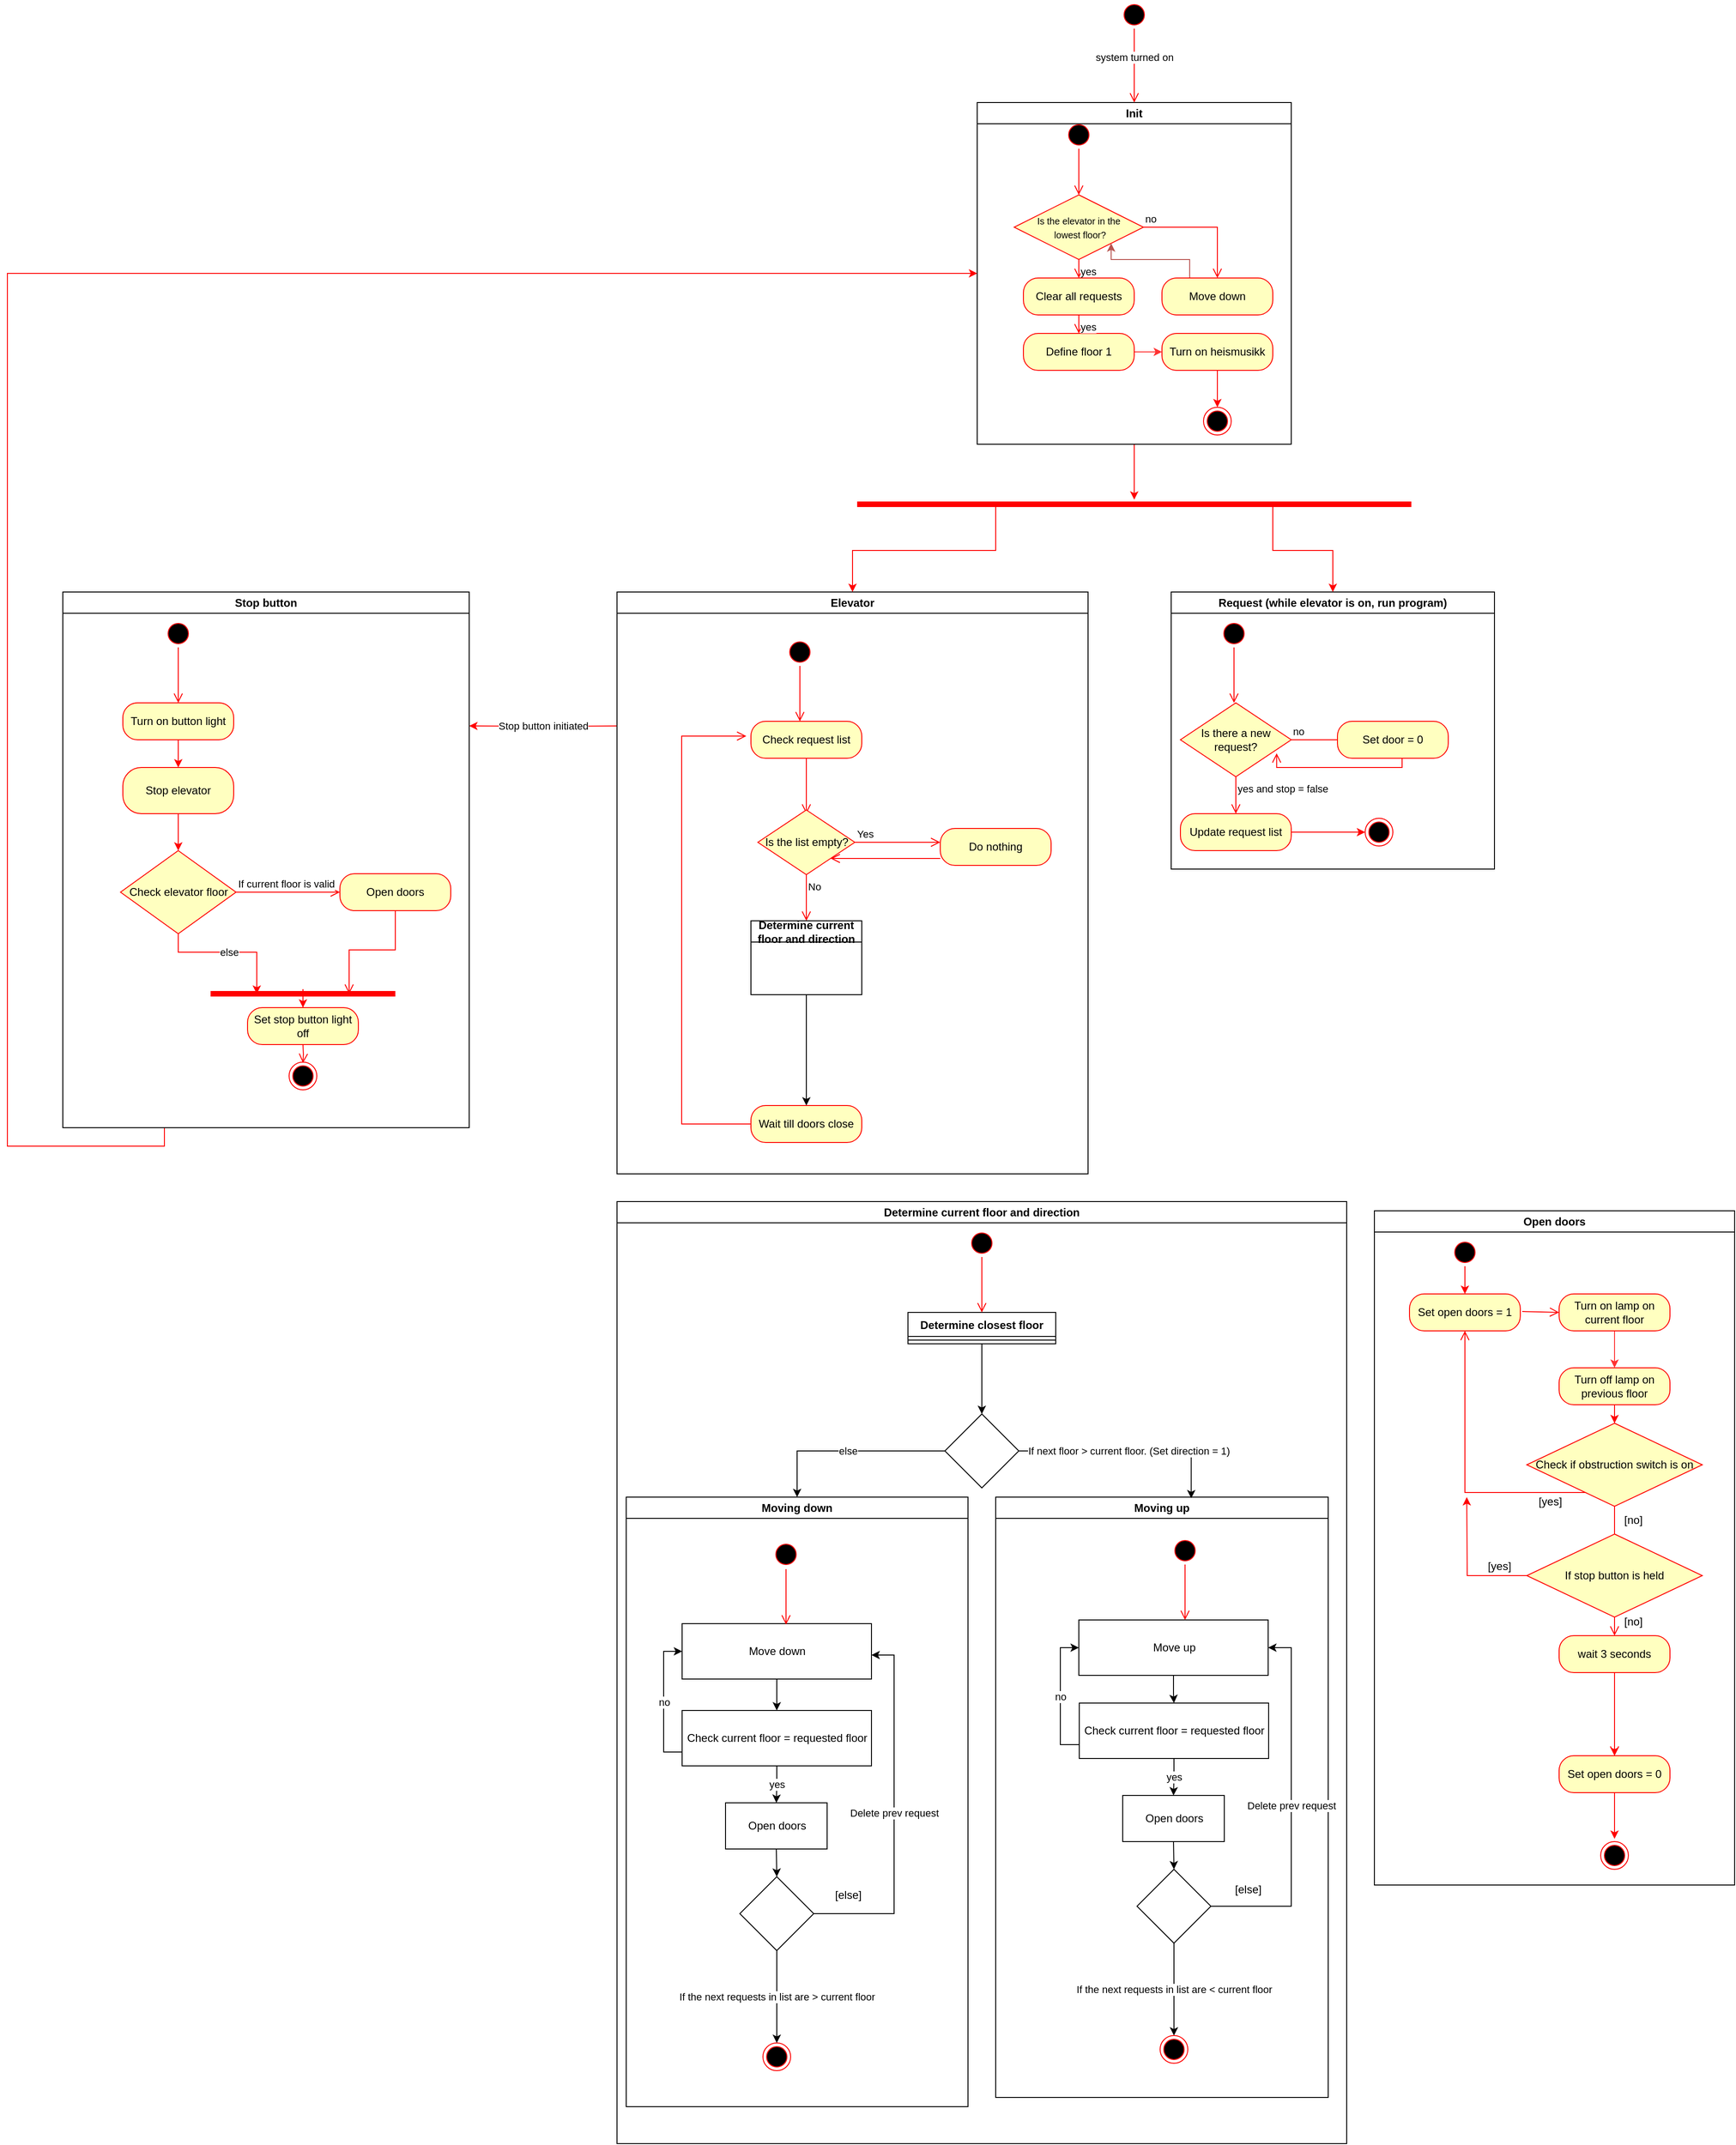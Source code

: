 <mxfile version="20.8.20" type="google"><diagram id="C5RBs43oDa-KdzZeNtuy" name="Page-1"><mxGraphModel dx="4797" dy="3034" grid="1" gridSize="10" guides="1" tooltips="1" connect="1" arrows="1" fold="1" page="1" pageScale="1" pageWidth="827" pageHeight="1169" math="0" shadow="0"><root><mxCell id="WIyWlLk6GJQsqaUBKTNV-0"/><mxCell id="WIyWlLk6GJQsqaUBKTNV-1" parent="WIyWlLk6GJQsqaUBKTNV-0"/><mxCell id="3mM8S4b9QSXmkQDgrfWs-1" value="Request (while elevator is on, run program)" style="swimlane;whiteSpace=wrap;html=1;" parent="WIyWlLk6GJQsqaUBKTNV-1" vertex="1"><mxGeometry x="810" y="420" width="350" height="300" as="geometry"/></mxCell><mxCell id="3mM8S4b9QSXmkQDgrfWs-22" value="Is there a new request?" style="rhombus;whiteSpace=wrap;html=1;fontColor=#000000;fillColor=#ffffc0;strokeColor=#ff0000;" parent="3mM8S4b9QSXmkQDgrfWs-1" vertex="1"><mxGeometry x="10" y="120" width="120" height="80" as="geometry"/></mxCell><mxCell id="3mM8S4b9QSXmkQDgrfWs-23" value="no" style="edgeStyle=orthogonalEdgeStyle;html=1;align=left;verticalAlign=bottom;endArrow=open;endSize=8;strokeColor=#ff0000;rounded=0;" parent="3mM8S4b9QSXmkQDgrfWs-1" source="3mM8S4b9QSXmkQDgrfWs-22" edge="1"><mxGeometry x="-1" relative="1" as="geometry"><mxPoint x="220" y="160" as="targetPoint"/><Array as="points"><mxPoint x="210" y="160"/></Array></mxGeometry></mxCell><mxCell id="3mM8S4b9QSXmkQDgrfWs-24" value="yes and stop = false " style="edgeStyle=orthogonalEdgeStyle;html=1;align=left;verticalAlign=top;endArrow=open;endSize=8;strokeColor=#ff0000;rounded=0;" parent="3mM8S4b9QSXmkQDgrfWs-1" source="3mM8S4b9QSXmkQDgrfWs-22" edge="1"><mxGeometry x="-1" relative="1" as="geometry"><mxPoint x="70" y="240" as="targetPoint"/></mxGeometry></mxCell><mxCell id="3mM8S4b9QSXmkQDgrfWs-25" value="Set door = 0" style="rounded=1;whiteSpace=wrap;html=1;arcSize=40;fontColor=#000000;fillColor=#ffffc0;strokeColor=#ff0000;" parent="3mM8S4b9QSXmkQDgrfWs-1" vertex="1"><mxGeometry x="180" y="140" width="120" height="40" as="geometry"/></mxCell><mxCell id="3mM8S4b9QSXmkQDgrfWs-26" value="" style="edgeStyle=orthogonalEdgeStyle;html=1;verticalAlign=bottom;endArrow=open;endSize=8;strokeColor=#ff0000;rounded=0;entryX=0.868;entryY=0.683;entryDx=0;entryDy=0;exitX=0.25;exitY=1;exitDx=0;exitDy=0;entryPerimeter=0;" parent="3mM8S4b9QSXmkQDgrfWs-1" source="3mM8S4b9QSXmkQDgrfWs-25" target="3mM8S4b9QSXmkQDgrfWs-22" edge="1"><mxGeometry relative="1" as="geometry"><mxPoint x="280" y="240" as="targetPoint"/><Array as="points"><mxPoint x="250" y="190"/><mxPoint x="114" y="190"/></Array></mxGeometry></mxCell><mxCell id="3EsvJMTXxIx71X9zFH-j-117" value="" style="edgeStyle=orthogonalEdgeStyle;rounded=0;orthogonalLoop=1;jettySize=auto;html=1;strokeColor=#FF0000;" parent="3mM8S4b9QSXmkQDgrfWs-1" source="3EsvJMTXxIx71X9zFH-j-25" edge="1"><mxGeometry relative="1" as="geometry"><mxPoint x="210.0" y="260" as="targetPoint"/></mxGeometry></mxCell><mxCell id="3EsvJMTXxIx71X9zFH-j-25" value="Update request list" style="rounded=1;whiteSpace=wrap;html=1;arcSize=40;fontColor=#000000;fillColor=#ffffc0;strokeColor=#ff0000;" parent="3mM8S4b9QSXmkQDgrfWs-1" vertex="1"><mxGeometry x="10" y="240" width="120" height="40" as="geometry"/></mxCell><mxCell id="3EsvJMTXxIx71X9zFH-j-27" value="" style="ellipse;html=1;shape=endState;fillColor=#000000;strokeColor=#ff0000;" parent="3mM8S4b9QSXmkQDgrfWs-1" vertex="1"><mxGeometry x="210" y="245" width="30" height="30" as="geometry"/></mxCell><mxCell id="3EsvJMTXxIx71X9zFH-j-72" value="" style="ellipse;html=1;shape=startState;fillColor=#000000;strokeColor=#ff0000;" parent="3mM8S4b9QSXmkQDgrfWs-1" vertex="1"><mxGeometry x="53" y="30" width="30" height="30" as="geometry"/></mxCell><mxCell id="3EsvJMTXxIx71X9zFH-j-73" value="" style="edgeStyle=orthogonalEdgeStyle;html=1;verticalAlign=bottom;endArrow=open;endSize=8;strokeColor=#ff0000;rounded=0;" parent="3mM8S4b9QSXmkQDgrfWs-1" source="3EsvJMTXxIx71X9zFH-j-72" edge="1"><mxGeometry relative="1" as="geometry"><mxPoint x="68" y="120" as="targetPoint"/></mxGeometry></mxCell><mxCell id="3EsvJMTXxIx71X9zFH-j-107" style="edgeStyle=orthogonalEdgeStyle;rounded=0;orthogonalLoop=1;jettySize=auto;html=1;exitX=0.5;exitY=1;exitDx=0;exitDy=0;strokeColor=#FF0000;" parent="WIyWlLk6GJQsqaUBKTNV-1" source="3mM8S4b9QSXmkQDgrfWs-3" target="3EsvJMTXxIx71X9zFH-j-105" edge="1"><mxGeometry relative="1" as="geometry"/></mxCell><mxCell id="3mM8S4b9QSXmkQDgrfWs-3" value="Init" style="swimlane;whiteSpace=wrap;html=1;" parent="WIyWlLk6GJQsqaUBKTNV-1" vertex="1"><mxGeometry x="600" y="-110" width="340" height="370" as="geometry"/></mxCell><mxCell id="3mM8S4b9QSXmkQDgrfWs-11" value="&lt;font style=&quot;font-size: 10px;&quot;&gt;Is the elevator in the&lt;br&gt;&amp;nbsp;lowest floor?&lt;/font&gt;" style="rhombus;whiteSpace=wrap;html=1;fontColor=#000000;fillColor=#ffffc0;strokeColor=#ff0000;" parent="3mM8S4b9QSXmkQDgrfWs-3" vertex="1"><mxGeometry x="40" y="100" width="140" height="70" as="geometry"/></mxCell><mxCell id="3mM8S4b9QSXmkQDgrfWs-12" value="no" style="edgeStyle=orthogonalEdgeStyle;html=1;align=left;verticalAlign=bottom;endArrow=open;endSize=8;strokeColor=#ff0000;rounded=0;entryX=0.5;entryY=0;entryDx=0;entryDy=0;" parent="3mM8S4b9QSXmkQDgrfWs-3" source="3mM8S4b9QSXmkQDgrfWs-11" edge="1" target="3mM8S4b9QSXmkQDgrfWs-14"><mxGeometry x="-1" relative="1" as="geometry"><mxPoint x="240" y="190" as="targetPoint"/></mxGeometry></mxCell><mxCell id="3mM8S4b9QSXmkQDgrfWs-13" value="yes" style="edgeStyle=orthogonalEdgeStyle;html=1;align=left;verticalAlign=top;endArrow=open;endSize=8;strokeColor=#ff0000;rounded=0;entryX=0.5;entryY=0;entryDx=0;entryDy=0;" parent="3mM8S4b9QSXmkQDgrfWs-3" source="3mM8S4b9QSXmkQDgrfWs-11" target="3mM8S4b9QSXmkQDgrfWs-109" edge="1"><mxGeometry x="-1" relative="1" as="geometry"><mxPoint x="120" y="250" as="targetPoint"/></mxGeometry></mxCell><mxCell id="3mM8S4b9QSXmkQDgrfWs-16" style="edgeStyle=orthogonalEdgeStyle;rounded=0;orthogonalLoop=1;jettySize=auto;html=1;exitX=0.25;exitY=0;exitDx=0;exitDy=0;entryX=1;entryY=1;entryDx=0;entryDy=0;fillColor=#f8cecc;strokeColor=#b85450;" parent="3mM8S4b9QSXmkQDgrfWs-3" source="3mM8S4b9QSXmkQDgrfWs-14" target="3mM8S4b9QSXmkQDgrfWs-11" edge="1"><mxGeometry relative="1" as="geometry"><Array as="points"><mxPoint x="230" y="170"/><mxPoint x="145" y="170"/></Array></mxGeometry></mxCell><mxCell id="3mM8S4b9QSXmkQDgrfWs-14" value="Move down" style="rounded=1;whiteSpace=wrap;html=1;arcSize=40;fontColor=#000000;fillColor=#ffffc0;strokeColor=#ff0000;" parent="3mM8S4b9QSXmkQDgrfWs-3" vertex="1"><mxGeometry x="200" y="190" width="120" height="40" as="geometry"/></mxCell><mxCell id="3mM8S4b9QSXmkQDgrfWs-87" value="" style="edgeStyle=orthogonalEdgeStyle;rounded=0;orthogonalLoop=1;jettySize=auto;html=1;strokeColor=#FF3333;" parent="3mM8S4b9QSXmkQDgrfWs-3" source="3mM8S4b9QSXmkQDgrfWs-17" target="3mM8S4b9QSXmkQDgrfWs-85" edge="1"><mxGeometry relative="1" as="geometry"/></mxCell><mxCell id="3mM8S4b9QSXmkQDgrfWs-17" value="Define floor 1" style="rounded=1;whiteSpace=wrap;html=1;arcSize=40;fontColor=#000000;fillColor=#ffffc0;strokeColor=#ff0000;" parent="3mM8S4b9QSXmkQDgrfWs-3" vertex="1"><mxGeometry x="50" y="250" width="120" height="40" as="geometry"/></mxCell><mxCell id="3EsvJMTXxIx71X9zFH-j-58" value="" style="edgeStyle=orthogonalEdgeStyle;rounded=0;orthogonalLoop=1;jettySize=auto;html=1;strokeColor=#FF0000;" parent="3mM8S4b9QSXmkQDgrfWs-3" source="3mM8S4b9QSXmkQDgrfWs-85" target="3EsvJMTXxIx71X9zFH-j-57" edge="1"><mxGeometry relative="1" as="geometry"/></mxCell><mxCell id="3mM8S4b9QSXmkQDgrfWs-85" value="Turn on heismusikk" style="rounded=1;whiteSpace=wrap;html=1;arcSize=40;fontColor=#000000;fillColor=#ffffc0;strokeColor=#ff0000;" parent="3mM8S4b9QSXmkQDgrfWs-3" vertex="1"><mxGeometry x="200" y="250" width="120" height="40" as="geometry"/></mxCell><mxCell id="3mM8S4b9QSXmkQDgrfWs-109" value="Clear all requests" style="rounded=1;whiteSpace=wrap;html=1;arcSize=40;fontColor=#000000;fillColor=#ffffc0;strokeColor=#ff0000;" parent="3mM8S4b9QSXmkQDgrfWs-3" vertex="1"><mxGeometry x="50" y="190" width="120" height="40" as="geometry"/></mxCell><mxCell id="3EsvJMTXxIx71X9zFH-j-57" value="" style="ellipse;html=1;shape=endState;fillColor=#000000;strokeColor=#ff0000;" parent="3mM8S4b9QSXmkQDgrfWs-3" vertex="1"><mxGeometry x="245" y="330" width="30" height="30" as="geometry"/></mxCell><mxCell id="3EsvJMTXxIx71X9zFH-j-74" value="" style="ellipse;html=1;shape=startState;fillColor=#000000;strokeColor=#ff0000;" parent="3mM8S4b9QSXmkQDgrfWs-3" vertex="1"><mxGeometry x="95" y="20" width="30" height="30" as="geometry"/></mxCell><mxCell id="3EsvJMTXxIx71X9zFH-j-75" value="" style="edgeStyle=orthogonalEdgeStyle;html=1;verticalAlign=bottom;endArrow=open;endSize=8;strokeColor=#ff0000;rounded=0;entryX=0.5;entryY=0;entryDx=0;entryDy=0;" parent="3mM8S4b9QSXmkQDgrfWs-3" source="3EsvJMTXxIx71X9zFH-j-74" edge="1" target="3mM8S4b9QSXmkQDgrfWs-11"><mxGeometry relative="1" as="geometry"><mxPoint x="119" y="100" as="targetPoint"/></mxGeometry></mxCell><mxCell id="rkY6G9JvNimaJNnjgDyK-3" value="yes" style="edgeStyle=orthogonalEdgeStyle;html=1;align=left;verticalAlign=top;endArrow=open;endSize=8;strokeColor=#ff0000;rounded=0;entryX=0.5;entryY=0;entryDx=0;entryDy=0;exitX=0.5;exitY=1;exitDx=0;exitDy=0;" edge="1" parent="3mM8S4b9QSXmkQDgrfWs-3" source="3mM8S4b9QSXmkQDgrfWs-109" target="3mM8S4b9QSXmkQDgrfWs-17"><mxGeometry x="-1" relative="1" as="geometry"><mxPoint x="120" y="200" as="targetPoint"/><mxPoint x="120" y="180" as="sourcePoint"/></mxGeometry></mxCell><mxCell id="3mM8S4b9QSXmkQDgrfWs-4" value="" style="ellipse;html=1;shape=startState;fillColor=#000000;strokeColor=#ff0000;" parent="WIyWlLk6GJQsqaUBKTNV-1" vertex="1"><mxGeometry x="755" y="-220" width="30" height="30" as="geometry"/></mxCell><mxCell id="3mM8S4b9QSXmkQDgrfWs-5" value="system turned on" style="edgeStyle=orthogonalEdgeStyle;html=1;verticalAlign=bottom;endArrow=open;endSize=8;strokeColor=#ff0000;rounded=0;entryX=0.5;entryY=0;entryDx=0;entryDy=0;" parent="WIyWlLk6GJQsqaUBKTNV-1" source="3mM8S4b9QSXmkQDgrfWs-4" target="3mM8S4b9QSXmkQDgrfWs-3" edge="1"><mxGeometry relative="1" as="geometry"><mxPoint x="370" y="-270" as="targetPoint"/></mxGeometry></mxCell><mxCell id="3EsvJMTXxIx71X9zFH-j-39" value="Stop button initiated" style="edgeStyle=orthogonalEdgeStyle;rounded=0;orthogonalLoop=1;jettySize=auto;html=1;entryX=1;entryY=0.25;entryDx=0;entryDy=0;strokeColor=#FF0000;" parent="WIyWlLk6GJQsqaUBKTNV-1" target="3mM8S4b9QSXmkQDgrfWs-80" edge="1"><mxGeometry relative="1" as="geometry"><mxPoint x="210" y="565" as="sourcePoint"/></mxGeometry></mxCell><mxCell id="3mM8S4b9QSXmkQDgrfWs-30" value="Elevator" style="swimlane;whiteSpace=wrap;html=1;" parent="WIyWlLk6GJQsqaUBKTNV-1" vertex="1"><mxGeometry x="210" y="420" width="510" height="630" as="geometry"/></mxCell><mxCell id="3mM8S4b9QSXmkQDgrfWs-31" value="Check request list" style="rounded=1;whiteSpace=wrap;html=1;arcSize=40;fontColor=#000000;fillColor=#ffffc0;strokeColor=#ff0000;" parent="3mM8S4b9QSXmkQDgrfWs-30" vertex="1"><mxGeometry x="145" y="140" width="120" height="40" as="geometry"/></mxCell><mxCell id="3mM8S4b9QSXmkQDgrfWs-32" value="" style="edgeStyle=orthogonalEdgeStyle;html=1;verticalAlign=bottom;endArrow=open;endSize=8;strokeColor=#ff0000;rounded=0;" parent="3mM8S4b9QSXmkQDgrfWs-30" source="3mM8S4b9QSXmkQDgrfWs-31" edge="1"><mxGeometry relative="1" as="geometry"><mxPoint x="205" y="240" as="targetPoint"/></mxGeometry></mxCell><mxCell id="3mM8S4b9QSXmkQDgrfWs-43" value="Is the list empty?" style="rhombus;whiteSpace=wrap;html=1;fontColor=#000000;fillColor=#ffffc0;strokeColor=#ff0000;" parent="3mM8S4b9QSXmkQDgrfWs-30" vertex="1"><mxGeometry x="152.5" y="236" width="105" height="70" as="geometry"/></mxCell><mxCell id="3mM8S4b9QSXmkQDgrfWs-44" value="Yes" style="edgeStyle=orthogonalEdgeStyle;html=1;align=left;verticalAlign=bottom;endArrow=open;endSize=8;strokeColor=#ff0000;rounded=0;entryX=0;entryY=0.5;entryDx=0;entryDy=0;" parent="3mM8S4b9QSXmkQDgrfWs-30" source="3mM8S4b9QSXmkQDgrfWs-43" edge="1"><mxGeometry x="-1" relative="1" as="geometry"><mxPoint x="350.0" y="271" as="targetPoint"/></mxGeometry></mxCell><mxCell id="3mM8S4b9QSXmkQDgrfWs-45" value="&lt;div&gt;No&lt;/div&gt;" style="edgeStyle=orthogonalEdgeStyle;html=1;align=left;verticalAlign=top;endArrow=open;endSize=8;strokeColor=#ff0000;rounded=0;" parent="3mM8S4b9QSXmkQDgrfWs-30" source="3mM8S4b9QSXmkQDgrfWs-43" edge="1"><mxGeometry x="-1" relative="1" as="geometry"><mxPoint x="205" y="356" as="targetPoint"/><Array as="points"><mxPoint x="205" y="346"/></Array></mxGeometry></mxCell><mxCell id="3mM8S4b9QSXmkQDgrfWs-54" value="Do nothing" style="rounded=1;whiteSpace=wrap;html=1;arcSize=40;fontColor=#000000;fillColor=#ffffc0;strokeColor=#ff0000;" parent="3mM8S4b9QSXmkQDgrfWs-30" vertex="1"><mxGeometry x="350" y="256" width="120" height="40" as="geometry"/></mxCell><mxCell id="3mM8S4b9QSXmkQDgrfWs-55" value="" style="edgeStyle=orthogonalEdgeStyle;html=1;verticalAlign=bottom;endArrow=open;endSize=8;strokeColor=#ff0000;rounded=0;entryX=1;entryY=1;entryDx=0;entryDy=0;" parent="3mM8S4b9QSXmkQDgrfWs-30" source="3mM8S4b9QSXmkQDgrfWs-54" target="3mM8S4b9QSXmkQDgrfWs-43" edge="1"><mxGeometry relative="1" as="geometry"><mxPoint x="410" y="356" as="targetPoint"/><Array as="points"><mxPoint x="304" y="289"/></Array></mxGeometry></mxCell><mxCell id="3mM8S4b9QSXmkQDgrfWs-90" value="Wait till doors close" style="rounded=1;whiteSpace=wrap;html=1;arcSize=40;fontColor=#000000;fillColor=#ffffc0;strokeColor=#ff0000;" parent="3mM8S4b9QSXmkQDgrfWs-30" vertex="1"><mxGeometry x="145" y="556" width="120" height="40" as="geometry"/></mxCell><mxCell id="3mM8S4b9QSXmkQDgrfWs-91" value="" style="edgeStyle=orthogonalEdgeStyle;html=1;verticalAlign=bottom;endArrow=open;endSize=8;strokeColor=#ff0000;rounded=0;" parent="3mM8S4b9QSXmkQDgrfWs-30" source="3mM8S4b9QSXmkQDgrfWs-90" edge="1"><mxGeometry relative="1" as="geometry"><mxPoint x="140" y="156" as="targetPoint"/><Array as="points"><mxPoint x="70" y="576"/><mxPoint x="70" y="156"/></Array></mxGeometry></mxCell><mxCell id="3mM8S4b9QSXmkQDgrfWs-132" style="edgeStyle=orthogonalEdgeStyle;rounded=0;orthogonalLoop=1;jettySize=auto;html=1;exitX=0.5;exitY=1;exitDx=0;exitDy=0;strokeColor=#000000;" parent="3mM8S4b9QSXmkQDgrfWs-30" source="3mM8S4b9QSXmkQDgrfWs-71" target="3mM8S4b9QSXmkQDgrfWs-90" edge="1"><mxGeometry relative="1" as="geometry"/></mxCell><mxCell id="3mM8S4b9QSXmkQDgrfWs-71" value="Determine current floor and direction" style="swimlane;whiteSpace=wrap;html=1;" parent="3mM8S4b9QSXmkQDgrfWs-30" vertex="1"><mxGeometry x="145" y="356" width="120" height="80" as="geometry"/></mxCell><mxCell id="3EsvJMTXxIx71X9zFH-j-70" value="" style="ellipse;html=1;shape=startState;fillColor=#000000;strokeColor=#ff0000;" parent="3mM8S4b9QSXmkQDgrfWs-30" vertex="1"><mxGeometry x="183" y="50" width="30" height="30" as="geometry"/></mxCell><mxCell id="3EsvJMTXxIx71X9zFH-j-71" value="" style="edgeStyle=orthogonalEdgeStyle;html=1;verticalAlign=bottom;endArrow=open;endSize=8;strokeColor=#ff0000;rounded=0;" parent="3mM8S4b9QSXmkQDgrfWs-30" source="3EsvJMTXxIx71X9zFH-j-70" edge="1"><mxGeometry relative="1" as="geometry"><mxPoint x="198" y="140" as="targetPoint"/></mxGeometry></mxCell><mxCell id="3mM8S4b9QSXmkQDgrfWs-56" value="Open doors" style="swimlane;whiteSpace=wrap;html=1;" parent="WIyWlLk6GJQsqaUBKTNV-1" vertex="1"><mxGeometry x="1030" y="1090" width="390" height="730" as="geometry"/></mxCell><mxCell id="3mM8S4b9QSXmkQDgrfWs-63" value="" style="edgeStyle=orthogonalEdgeStyle;html=1;align=left;verticalAlign=bottom;endArrow=open;endSize=8;strokeColor=#ff0000;rounded=0;entryX=0;entryY=0.5;entryDx=0;entryDy=0;" parent="3mM8S4b9QSXmkQDgrfWs-56" target="3mM8S4b9QSXmkQDgrfWs-65" edge="1"><mxGeometry x="-1" relative="1" as="geometry"><mxPoint x="200" y="145" as="targetPoint"/><mxPoint x="160.0" y="109.0" as="sourcePoint"/></mxGeometry></mxCell><mxCell id="3mM8S4b9QSXmkQDgrfWs-69" value="" style="edgeStyle=orthogonalEdgeStyle;rounded=0;orthogonalLoop=1;jettySize=auto;html=1;strokeColor=#FF3333;" parent="3mM8S4b9QSXmkQDgrfWs-56" source="3mM8S4b9QSXmkQDgrfWs-65" target="3mM8S4b9QSXmkQDgrfWs-67" edge="1"><mxGeometry relative="1" as="geometry"/></mxCell><mxCell id="3mM8S4b9QSXmkQDgrfWs-65" value="Turn on lamp on current floor" style="rounded=1;whiteSpace=wrap;html=1;arcSize=40;fontColor=#000000;fillColor=#ffffc0;strokeColor=#ff0000;" parent="3mM8S4b9QSXmkQDgrfWs-56" vertex="1"><mxGeometry x="200" y="90" width="120" height="40" as="geometry"/></mxCell><mxCell id="3EsvJMTXxIx71X9zFH-j-65" value="" style="edgeStyle=orthogonalEdgeStyle;rounded=0;orthogonalLoop=1;jettySize=auto;html=1;strokeColor=#FF0000;" parent="3mM8S4b9QSXmkQDgrfWs-56" source="3mM8S4b9QSXmkQDgrfWs-67" target="3EsvJMTXxIx71X9zFH-j-60" edge="1"><mxGeometry relative="1" as="geometry"/></mxCell><mxCell id="3mM8S4b9QSXmkQDgrfWs-67" value="Turn off lamp on previous floor" style="rounded=1;whiteSpace=wrap;html=1;arcSize=40;fontColor=#000000;fillColor=#ffffc0;strokeColor=#ff0000;" parent="3mM8S4b9QSXmkQDgrfWs-56" vertex="1"><mxGeometry x="200" y="170" width="120" height="40" as="geometry"/></mxCell><mxCell id="3EsvJMTXxIx71X9zFH-j-19" value="" style="edgeStyle=orthogonalEdgeStyle;rounded=0;orthogonalLoop=1;jettySize=auto;html=1;strokeColor=#FF0000;entryX=0.5;entryY=0;entryDx=0;entryDy=0;" parent="3mM8S4b9QSXmkQDgrfWs-56" source="3EsvJMTXxIx71X9zFH-j-17" target="3EsvJMTXxIx71X9zFH-j-53" edge="1"><mxGeometry relative="1" as="geometry"><mxPoint x="85" y="129" as="targetPoint"/></mxGeometry></mxCell><mxCell id="3EsvJMTXxIx71X9zFH-j-17" value="" style="ellipse;html=1;shape=startState;fillColor=#000000;strokeColor=#ff0000;" parent="3mM8S4b9QSXmkQDgrfWs-56" vertex="1"><mxGeometry x="83" y="30" width="30" height="30" as="geometry"/></mxCell><mxCell id="3EsvJMTXxIx71X9zFH-j-20" value="" style="ellipse;html=1;shape=endState;fillColor=#000000;strokeColor=#ff0000;" parent="3mM8S4b9QSXmkQDgrfWs-56" vertex="1"><mxGeometry x="245" y="599" width="30" height="30" as="geometry"/></mxCell><mxCell id="3EsvJMTXxIx71X9zFH-j-64" value="" style="edgeStyle=orthogonalEdgeStyle;rounded=0;orthogonalLoop=1;jettySize=auto;html=1;strokeColor=#FF0000;" parent="3mM8S4b9QSXmkQDgrfWs-56" source="3EsvJMTXxIx71X9zFH-j-45" edge="1"><mxGeometry relative="1" as="geometry"><mxPoint x="260" y="590" as="targetPoint"/></mxGeometry></mxCell><mxCell id="3EsvJMTXxIx71X9zFH-j-45" value="wait 3 seconds" style="rounded=1;whiteSpace=wrap;html=1;arcSize=40;fontColor=#000000;fillColor=#ffffc0;strokeColor=#ff0000;" parent="3mM8S4b9QSXmkQDgrfWs-56" vertex="1"><mxGeometry x="200" y="460" width="120" height="40" as="geometry"/></mxCell><mxCell id="3EsvJMTXxIx71X9zFH-j-52" value="" style="edgeStyle=orthogonalEdgeStyle;rounded=0;orthogonalLoop=1;jettySize=auto;html=1;strokeColor=#FF0000;" parent="3mM8S4b9QSXmkQDgrfWs-56" source="3EsvJMTXxIx71X9zFH-j-49" edge="1"><mxGeometry relative="1" as="geometry"><mxPoint x="260" y="680" as="targetPoint"/></mxGeometry></mxCell><mxCell id="3EsvJMTXxIx71X9zFH-j-49" value="Set open doors = 0" style="rounded=1;whiteSpace=wrap;html=1;arcSize=40;fontColor=#000000;fillColor=#ffffc0;strokeColor=#ff0000;" parent="3mM8S4b9QSXmkQDgrfWs-56" vertex="1"><mxGeometry x="200" y="590" width="120" height="40" as="geometry"/></mxCell><mxCell id="3EsvJMTXxIx71X9zFH-j-53" value="Set open doors = 1" style="rounded=1;whiteSpace=wrap;html=1;arcSize=40;fontColor=#000000;fillColor=#ffffc0;strokeColor=#ff0000;" parent="3mM8S4b9QSXmkQDgrfWs-56" vertex="1"><mxGeometry x="38" y="90" width="120" height="40" as="geometry"/></mxCell><mxCell id="3EsvJMTXxIx71X9zFH-j-60" value="Check if obstruction switch is on" style="rhombus;whiteSpace=wrap;html=1;fontColor=#000000;fillColor=#ffffc0;strokeColor=#ff0000;" parent="3mM8S4b9QSXmkQDgrfWs-56" vertex="1"><mxGeometry x="165" y="230" width="190" height="90" as="geometry"/></mxCell><mxCell id="3EsvJMTXxIx71X9zFH-j-61" value="" style="edgeStyle=orthogonalEdgeStyle;html=1;align=left;verticalAlign=bottom;endArrow=open;endSize=8;strokeColor=#ff0000;rounded=0;entryX=0.5;entryY=0;entryDx=0;entryDy=0;" parent="3mM8S4b9QSXmkQDgrfWs-56" source="3EsvJMTXxIx71X9zFH-j-60" target="3EsvJMTXxIx71X9zFH-j-45" edge="1"><mxGeometry x="-1" relative="1" as="geometry"><mxPoint x="553" y="380" as="targetPoint"/><Array as="points"/></mxGeometry></mxCell><mxCell id="3EsvJMTXxIx71X9zFH-j-62" value="" style="edgeStyle=orthogonalEdgeStyle;html=1;align=left;verticalAlign=top;endArrow=open;endSize=8;strokeColor=#ff0000;rounded=0;entryX=0.5;entryY=1;entryDx=0;entryDy=0;" parent="3mM8S4b9QSXmkQDgrfWs-56" source="3EsvJMTXxIx71X9zFH-j-60" target="3EsvJMTXxIx71X9zFH-j-53" edge="1"><mxGeometry x="-1" relative="1" as="geometry"><mxPoint x="413" y="460" as="targetPoint"/><Array as="points"><mxPoint x="98" y="305"/></Array></mxGeometry></mxCell><mxCell id="3EsvJMTXxIx71X9zFH-j-94" style="edgeStyle=orthogonalEdgeStyle;rounded=0;orthogonalLoop=1;jettySize=auto;html=1;strokeColor=#FF0000;" parent="3mM8S4b9QSXmkQDgrfWs-56" source="3EsvJMTXxIx71X9zFH-j-93" edge="1"><mxGeometry relative="1" as="geometry"><mxPoint x="100" y="310" as="targetPoint"/></mxGeometry></mxCell><mxCell id="3EsvJMTXxIx71X9zFH-j-93" value="If stop button is held" style="rhombus;whiteSpace=wrap;html=1;fontColor=#000000;fillColor=#ffffc0;strokeColor=#ff0000;" parent="3mM8S4b9QSXmkQDgrfWs-56" vertex="1"><mxGeometry x="165" y="350" width="190" height="90" as="geometry"/></mxCell><mxCell id="3EsvJMTXxIx71X9zFH-j-113" value="" style="ellipse;html=1;shape=endState;fillColor=#000000;strokeColor=#ff0000;" parent="3mM8S4b9QSXmkQDgrfWs-56" vertex="1"><mxGeometry x="245" y="683" width="30" height="30" as="geometry"/></mxCell><mxCell id="3EsvJMTXxIx71X9zFH-j-115" value="" style="edgeStyle=orthogonalEdgeStyle;html=1;verticalAlign=bottom;endArrow=open;endSize=8;strokeColor=#ff0000;rounded=0;" parent="3mM8S4b9QSXmkQDgrfWs-56" edge="1"><mxGeometry relative="1" as="geometry"><mxPoint x="260" y="590" as="targetPoint"/><mxPoint x="260.0" y="561" as="sourcePoint"/></mxGeometry></mxCell><mxCell id="3EsvJMTXxIx71X9zFH-j-95" value="[yes]" style="text;html=1;align=center;verticalAlign=middle;resizable=0;points=[];autosize=1;strokeColor=none;fillColor=none;" parent="3mM8S4b9QSXmkQDgrfWs-56" vertex="1"><mxGeometry x="110" y="370" width="50" height="30" as="geometry"/></mxCell><mxCell id="3EsvJMTXxIx71X9zFH-j-96" value="[no]" style="text;html=1;align=center;verticalAlign=middle;resizable=0;points=[];autosize=1;strokeColor=none;fillColor=none;" parent="3mM8S4b9QSXmkQDgrfWs-56" vertex="1"><mxGeometry x="260" y="430" width="40" height="30" as="geometry"/></mxCell><mxCell id="rkY6G9JvNimaJNnjgDyK-0" value="[no]" style="text;html=1;align=center;verticalAlign=middle;resizable=0;points=[];autosize=1;strokeColor=none;fillColor=none;" vertex="1" parent="3mM8S4b9QSXmkQDgrfWs-56"><mxGeometry x="260" y="320" width="40" height="30" as="geometry"/></mxCell><mxCell id="rkY6G9JvNimaJNnjgDyK-1" value="[yes]" style="text;html=1;align=center;verticalAlign=middle;resizable=0;points=[];autosize=1;strokeColor=none;fillColor=none;" vertex="1" parent="3mM8S4b9QSXmkQDgrfWs-56"><mxGeometry x="165" y="300" width="50" height="30" as="geometry"/></mxCell><mxCell id="3mM8S4b9QSXmkQDgrfWs-72" value="Determine current floor and direction" style="swimlane;whiteSpace=wrap;html=1;" parent="WIyWlLk6GJQsqaUBKTNV-1" vertex="1"><mxGeometry x="210" y="1080" width="790" height="1020" as="geometry"/></mxCell><mxCell id="3mM8S4b9QSXmkQDgrfWs-104" value="Moving up" style="swimlane;whiteSpace=wrap;html=1;" parent="3mM8S4b9QSXmkQDgrfWs-72" vertex="1"><mxGeometry x="410" y="320" width="360" height="650" as="geometry"/></mxCell><mxCell id="3mM8S4b9QSXmkQDgrfWs-127" value="yes" style="edgeStyle=orthogonalEdgeStyle;rounded=0;orthogonalLoop=1;jettySize=auto;html=1;strokeColor=#000000;" parent="3mM8S4b9QSXmkQDgrfWs-104" source="3mM8S4b9QSXmkQDgrfWs-125" target="3mM8S4b9QSXmkQDgrfWs-126" edge="1"><mxGeometry relative="1" as="geometry"/></mxCell><mxCell id="3EsvJMTXxIx71X9zFH-j-4" value="no" style="edgeStyle=orthogonalEdgeStyle;rounded=0;orthogonalLoop=1;jettySize=auto;html=1;exitX=0;exitY=0.75;exitDx=0;exitDy=0;entryX=0;entryY=0.5;entryDx=0;entryDy=0;strokeColor=#000000;" parent="3mM8S4b9QSXmkQDgrfWs-104" source="3mM8S4b9QSXmkQDgrfWs-125" target="3mM8S4b9QSXmkQDgrfWs-133" edge="1"><mxGeometry relative="1" as="geometry"><mxPoint x="84.5" y="303" as="targetPoint"/></mxGeometry></mxCell><mxCell id="3mM8S4b9QSXmkQDgrfWs-125" value="Check current floor = requested floor" style="html=1;" parent="3mM8S4b9QSXmkQDgrfWs-104" vertex="1"><mxGeometry x="90.5" y="223" width="205" height="60" as="geometry"/></mxCell><mxCell id="3mM8S4b9QSXmkQDgrfWs-138" style="edgeStyle=orthogonalEdgeStyle;rounded=0;orthogonalLoop=1;jettySize=auto;html=1;exitX=0.5;exitY=1;exitDx=0;exitDy=0;entryX=0.5;entryY=0;entryDx=0;entryDy=0;strokeColor=#000000;" parent="3mM8S4b9QSXmkQDgrfWs-104" source="3mM8S4b9QSXmkQDgrfWs-126" target="3mM8S4b9QSXmkQDgrfWs-137" edge="1"><mxGeometry relative="1" as="geometry"/></mxCell><mxCell id="3mM8S4b9QSXmkQDgrfWs-126" value="Open doors" style="html=1;" parent="3mM8S4b9QSXmkQDgrfWs-104" vertex="1"><mxGeometry x="137.5" y="323" width="110" height="50" as="geometry"/></mxCell><mxCell id="3mM8S4b9QSXmkQDgrfWs-135" style="edgeStyle=orthogonalEdgeStyle;rounded=0;orthogonalLoop=1;jettySize=auto;html=1;exitX=0.5;exitY=1;exitDx=0;exitDy=0;strokeColor=#000000;" parent="3mM8S4b9QSXmkQDgrfWs-104" source="3mM8S4b9QSXmkQDgrfWs-133" target="3mM8S4b9QSXmkQDgrfWs-125" edge="1"><mxGeometry relative="1" as="geometry"/></mxCell><mxCell id="3mM8S4b9QSXmkQDgrfWs-133" value="Move up" style="html=1;" parent="3mM8S4b9QSXmkQDgrfWs-104" vertex="1"><mxGeometry x="90" y="133" width="205" height="60" as="geometry"/></mxCell><mxCell id="3mM8S4b9QSXmkQDgrfWs-139" value="Delete prev request" style="edgeStyle=orthogonalEdgeStyle;rounded=0;orthogonalLoop=1;jettySize=auto;html=1;exitX=1;exitY=0.5;exitDx=0;exitDy=0;strokeColor=#000000;" parent="3mM8S4b9QSXmkQDgrfWs-104" source="3mM8S4b9QSXmkQDgrfWs-137" target="3mM8S4b9QSXmkQDgrfWs-133" edge="1"><mxGeometry relative="1" as="geometry"><Array as="points"><mxPoint x="320" y="443"/><mxPoint x="320" y="163"/></Array></mxGeometry></mxCell><mxCell id="3EsvJMTXxIx71X9zFH-j-2" value="If the next requests in list are &amp;lt; current floor" style="edgeStyle=orthogonalEdgeStyle;rounded=0;orthogonalLoop=1;jettySize=auto;html=1;strokeColor=#000000;" parent="3mM8S4b9QSXmkQDgrfWs-104" source="3mM8S4b9QSXmkQDgrfWs-137" target="3EsvJMTXxIx71X9zFH-j-1" edge="1"><mxGeometry relative="1" as="geometry"/></mxCell><mxCell id="3mM8S4b9QSXmkQDgrfWs-137" value="" style="rhombus;whiteSpace=wrap;html=1;" parent="3mM8S4b9QSXmkQDgrfWs-104" vertex="1"><mxGeometry x="153" y="403" width="80" height="80" as="geometry"/></mxCell><mxCell id="3EsvJMTXxIx71X9zFH-j-1" value="" style="ellipse;html=1;shape=endState;fillColor=#000000;strokeColor=#ff0000;" parent="3mM8S4b9QSXmkQDgrfWs-104" vertex="1"><mxGeometry x="178" y="583" width="30" height="30" as="geometry"/></mxCell><mxCell id="3EsvJMTXxIx71X9zFH-j-68" value="" style="ellipse;html=1;shape=startState;fillColor=#000000;strokeColor=#ff0000;" parent="3mM8S4b9QSXmkQDgrfWs-104" vertex="1"><mxGeometry x="190" y="43" width="30" height="30" as="geometry"/></mxCell><mxCell id="3EsvJMTXxIx71X9zFH-j-69" value="" style="edgeStyle=orthogonalEdgeStyle;html=1;verticalAlign=bottom;endArrow=open;endSize=8;strokeColor=#ff0000;rounded=0;" parent="3mM8S4b9QSXmkQDgrfWs-104" source="3EsvJMTXxIx71X9zFH-j-68" edge="1"><mxGeometry relative="1" as="geometry"><mxPoint x="205" y="133" as="targetPoint"/></mxGeometry></mxCell><mxCell id="3mM8S4b9QSXmkQDgrfWs-140" value="[else]" style="text;html=1;align=center;verticalAlign=middle;resizable=0;points=[];autosize=1;strokeColor=none;fillColor=none;" parent="3mM8S4b9QSXmkQDgrfWs-104" vertex="1"><mxGeometry x="247.5" y="410" width="50" height="30" as="geometry"/></mxCell><mxCell id="3mM8S4b9QSXmkQDgrfWs-105" value="Moving down" style="swimlane;whiteSpace=wrap;html=1;" parent="3mM8S4b9QSXmkQDgrfWs-72" vertex="1"><mxGeometry x="10" y="320" width="370" height="660" as="geometry"/></mxCell><mxCell id="3EsvJMTXxIx71X9zFH-j-7" value="Check current floor = requested floor" style="html=1;" parent="3mM8S4b9QSXmkQDgrfWs-105" vertex="1"><mxGeometry x="60.5" y="231" width="205" height="60" as="geometry"/></mxCell><mxCell id="3EsvJMTXxIx71X9zFH-j-9" value="Open doors" style="html=1;" parent="3mM8S4b9QSXmkQDgrfWs-105" vertex="1"><mxGeometry x="107.5" y="331" width="110" height="50" as="geometry"/></mxCell><mxCell id="3EsvJMTXxIx71X9zFH-j-5" value="yes" style="edgeStyle=orthogonalEdgeStyle;rounded=0;orthogonalLoop=1;jettySize=auto;html=1;strokeColor=#000000;" parent="3mM8S4b9QSXmkQDgrfWs-105" source="3EsvJMTXxIx71X9zFH-j-7" target="3EsvJMTXxIx71X9zFH-j-9" edge="1"><mxGeometry relative="1" as="geometry"/></mxCell><mxCell id="3EsvJMTXxIx71X9zFH-j-10" style="edgeStyle=orthogonalEdgeStyle;rounded=0;orthogonalLoop=1;jettySize=auto;html=1;exitX=0.5;exitY=1;exitDx=0;exitDy=0;strokeColor=#000000;" parent="3mM8S4b9QSXmkQDgrfWs-105" source="3EsvJMTXxIx71X9zFH-j-11" target="3EsvJMTXxIx71X9zFH-j-7" edge="1"><mxGeometry relative="1" as="geometry"/></mxCell><mxCell id="3EsvJMTXxIx71X9zFH-j-11" value="Move down" style="html=1;" parent="3mM8S4b9QSXmkQDgrfWs-105" vertex="1"><mxGeometry x="60.5" y="137" width="205" height="60" as="geometry"/></mxCell><mxCell id="3EsvJMTXxIx71X9zFH-j-6" value="no" style="edgeStyle=orthogonalEdgeStyle;rounded=0;orthogonalLoop=1;jettySize=auto;html=1;exitX=0;exitY=0.75;exitDx=0;exitDy=0;entryX=0;entryY=0.5;entryDx=0;entryDy=0;strokeColor=#000000;" parent="3mM8S4b9QSXmkQDgrfWs-105" source="3EsvJMTXxIx71X9zFH-j-7" target="3EsvJMTXxIx71X9zFH-j-11" edge="1"><mxGeometry relative="1" as="geometry"><mxPoint x="54.5" y="311" as="targetPoint"/></mxGeometry></mxCell><mxCell id="3EsvJMTXxIx71X9zFH-j-12" value="Delete prev request" style="edgeStyle=orthogonalEdgeStyle;rounded=0;orthogonalLoop=1;jettySize=auto;html=1;exitX=1;exitY=0.5;exitDx=0;exitDy=0;strokeColor=#000000;" parent="3mM8S4b9QSXmkQDgrfWs-105" source="3EsvJMTXxIx71X9zFH-j-14" target="3EsvJMTXxIx71X9zFH-j-11" edge="1"><mxGeometry relative="1" as="geometry"><Array as="points"><mxPoint x="290" y="451"/><mxPoint x="290" y="171"/></Array></mxGeometry></mxCell><mxCell id="3EsvJMTXxIx71X9zFH-j-14" value="" style="rhombus;whiteSpace=wrap;html=1;" parent="3mM8S4b9QSXmkQDgrfWs-105" vertex="1"><mxGeometry x="123" y="411" width="80" height="80" as="geometry"/></mxCell><mxCell id="3EsvJMTXxIx71X9zFH-j-8" style="edgeStyle=orthogonalEdgeStyle;rounded=0;orthogonalLoop=1;jettySize=auto;html=1;exitX=0.5;exitY=1;exitDx=0;exitDy=0;entryX=0.5;entryY=0;entryDx=0;entryDy=0;strokeColor=#000000;" parent="3mM8S4b9QSXmkQDgrfWs-105" source="3EsvJMTXxIx71X9zFH-j-9" target="3EsvJMTXxIx71X9zFH-j-14" edge="1"><mxGeometry relative="1" as="geometry"/></mxCell><mxCell id="3EsvJMTXxIx71X9zFH-j-15" value="" style="ellipse;html=1;shape=endState;fillColor=#000000;strokeColor=#ff0000;" parent="3mM8S4b9QSXmkQDgrfWs-105" vertex="1"><mxGeometry x="148" y="591" width="30" height="30" as="geometry"/></mxCell><mxCell id="3EsvJMTXxIx71X9zFH-j-13" value="If the next requests in list are &amp;gt; current floor" style="edgeStyle=orthogonalEdgeStyle;rounded=0;orthogonalLoop=1;jettySize=auto;html=1;strokeColor=#000000;" parent="3mM8S4b9QSXmkQDgrfWs-105" source="3EsvJMTXxIx71X9zFH-j-14" target="3EsvJMTXxIx71X9zFH-j-15" edge="1"><mxGeometry relative="1" as="geometry"/></mxCell><mxCell id="3EsvJMTXxIx71X9zFH-j-16" value="[else]" style="text;html=1;align=center;verticalAlign=middle;resizable=0;points=[];autosize=1;strokeColor=none;fillColor=none;" parent="3mM8S4b9QSXmkQDgrfWs-105" vertex="1"><mxGeometry x="215" y="416" width="50" height="30" as="geometry"/></mxCell><mxCell id="3EsvJMTXxIx71X9zFH-j-66" value="" style="ellipse;html=1;shape=startState;fillColor=#000000;strokeColor=#ff0000;" parent="3mM8S4b9QSXmkQDgrfWs-105" vertex="1"><mxGeometry x="158" y="47" width="30" height="30" as="geometry"/></mxCell><mxCell id="3EsvJMTXxIx71X9zFH-j-67" value="" style="edgeStyle=orthogonalEdgeStyle;html=1;verticalAlign=bottom;endArrow=open;endSize=8;strokeColor=#ff0000;rounded=0;" parent="3mM8S4b9QSXmkQDgrfWs-105" edge="1"><mxGeometry relative="1" as="geometry"><mxPoint x="173" y="138" as="targetPoint"/><mxPoint x="173" y="78" as="sourcePoint"/></mxGeometry></mxCell><mxCell id="3mM8S4b9QSXmkQDgrfWs-107" value="else" style="edgeStyle=orthogonalEdgeStyle;rounded=0;orthogonalLoop=1;jettySize=auto;html=1;exitX=0;exitY=0.5;exitDx=0;exitDy=0;entryX=0.5;entryY=0;entryDx=0;entryDy=0;strokeColor=#000000;" parent="3mM8S4b9QSXmkQDgrfWs-72" source="3mM8S4b9QSXmkQDgrfWs-106" target="3mM8S4b9QSXmkQDgrfWs-105" edge="1"><mxGeometry relative="1" as="geometry"/></mxCell><mxCell id="3mM8S4b9QSXmkQDgrfWs-108" value="If next floor &amp;gt; current floor. (Set direction = 1)" style="edgeStyle=orthogonalEdgeStyle;rounded=0;orthogonalLoop=1;jettySize=auto;html=1;exitX=1;exitY=0.5;exitDx=0;exitDy=0;entryX=0.588;entryY=0.002;entryDx=0;entryDy=0;entryPerimeter=0;strokeColor=#000000;" parent="3mM8S4b9QSXmkQDgrfWs-72" source="3mM8S4b9QSXmkQDgrfWs-106" target="3mM8S4b9QSXmkQDgrfWs-104" edge="1"><mxGeometry relative="1" as="geometry"/></mxCell><mxCell id="3mM8S4b9QSXmkQDgrfWs-106" value="" style="rhombus;whiteSpace=wrap;html=1;" parent="3mM8S4b9QSXmkQDgrfWs-72" vertex="1"><mxGeometry x="355" y="230" width="80" height="80" as="geometry"/></mxCell><mxCell id="3mM8S4b9QSXmkQDgrfWs-119" style="edgeStyle=orthogonalEdgeStyle;rounded=0;orthogonalLoop=1;jettySize=auto;html=1;strokeColor=#000000;" parent="3mM8S4b9QSXmkQDgrfWs-72" source="3mM8S4b9QSXmkQDgrfWs-115" target="3mM8S4b9QSXmkQDgrfWs-106" edge="1"><mxGeometry relative="1" as="geometry"/></mxCell><mxCell id="3mM8S4b9QSXmkQDgrfWs-115" value="Determine closest floor" style="swimlane;fontStyle=1;align=center;verticalAlign=top;childLayout=stackLayout;horizontal=1;startSize=26;horizontalStack=0;resizeParent=1;resizeParentMax=0;resizeLast=0;collapsible=1;marginBottom=0;" parent="3mM8S4b9QSXmkQDgrfWs-72" vertex="1"><mxGeometry x="315" y="120" width="160" height="34" as="geometry"/></mxCell><mxCell id="3mM8S4b9QSXmkQDgrfWs-117" value="" style="line;strokeWidth=1;fillColor=none;align=left;verticalAlign=middle;spacingTop=-1;spacingLeft=3;spacingRight=3;rotatable=0;labelPosition=right;points=[];portConstraint=eastwest;strokeColor=inherit;" parent="3mM8S4b9QSXmkQDgrfWs-115" vertex="1"><mxGeometry y="26" width="160" height="8" as="geometry"/></mxCell><mxCell id="3EsvJMTXxIx71X9zFH-j-55" value="" style="ellipse;html=1;shape=startState;fillColor=#000000;strokeColor=#ff0000;" parent="3mM8S4b9QSXmkQDgrfWs-72" vertex="1"><mxGeometry x="380" y="30" width="30" height="30" as="geometry"/></mxCell><mxCell id="3EsvJMTXxIx71X9zFH-j-56" value="" style="edgeStyle=orthogonalEdgeStyle;html=1;verticalAlign=bottom;endArrow=open;endSize=8;strokeColor=#ff0000;rounded=0;" parent="3mM8S4b9QSXmkQDgrfWs-72" source="3EsvJMTXxIx71X9zFH-j-55" edge="1"><mxGeometry relative="1" as="geometry"><mxPoint x="395" y="120" as="targetPoint"/></mxGeometry></mxCell><mxCell id="3EsvJMTXxIx71X9zFH-j-40" style="edgeStyle=orthogonalEdgeStyle;rounded=0;orthogonalLoop=1;jettySize=auto;html=1;exitX=0.25;exitY=1;exitDx=0;exitDy=0;entryX=0;entryY=0.5;entryDx=0;entryDy=0;strokeColor=#FF0000;" parent="WIyWlLk6GJQsqaUBKTNV-1" source="3mM8S4b9QSXmkQDgrfWs-80" target="3mM8S4b9QSXmkQDgrfWs-3" edge="1"><mxGeometry relative="1" as="geometry"><Array as="points"><mxPoint x="-280" y="1020"/><mxPoint x="-450" y="1020"/><mxPoint x="-450" y="75"/></Array></mxGeometry></mxCell><mxCell id="3mM8S4b9QSXmkQDgrfWs-80" value="Stop button" style="swimlane;whiteSpace=wrap;html=1;" parent="WIyWlLk6GJQsqaUBKTNV-1" vertex="1"><mxGeometry x="-390" y="420" width="440" height="580" as="geometry"/></mxCell><mxCell id="3EsvJMTXxIx71X9zFH-j-90" value="" style="edgeStyle=orthogonalEdgeStyle;rounded=0;orthogonalLoop=1;jettySize=auto;html=1;strokeColor=#FF0000;" parent="3mM8S4b9QSXmkQDgrfWs-80" source="3mM8S4b9QSXmkQDgrfWs-83" target="3EsvJMTXxIx71X9zFH-j-87" edge="1"><mxGeometry relative="1" as="geometry"/></mxCell><mxCell id="3mM8S4b9QSXmkQDgrfWs-83" value="Stop elevator" style="rounded=1;whiteSpace=wrap;html=1;arcSize=40;fontColor=#000000;fillColor=#ffffc0;strokeColor=#ff0000;" parent="3mM8S4b9QSXmkQDgrfWs-80" vertex="1"><mxGeometry x="65" y="190" width="120" height="50" as="geometry"/></mxCell><mxCell id="3EsvJMTXxIx71X9zFH-j-86" value="" style="edgeStyle=orthogonalEdgeStyle;rounded=0;orthogonalLoop=1;jettySize=auto;html=1;strokeColor=#FF0000;" parent="3mM8S4b9QSXmkQDgrfWs-80" source="3mM8S4b9QSXmkQDgrfWs-94" target="3mM8S4b9QSXmkQDgrfWs-83" edge="1"><mxGeometry relative="1" as="geometry"/></mxCell><mxCell id="3mM8S4b9QSXmkQDgrfWs-94" value="Turn on button light" style="rounded=1;whiteSpace=wrap;html=1;arcSize=40;fontColor=#000000;fillColor=#ffffc0;strokeColor=#ff0000;" parent="3mM8S4b9QSXmkQDgrfWs-80" vertex="1"><mxGeometry x="65" y="120" width="120" height="40" as="geometry"/></mxCell><mxCell id="3EsvJMTXxIx71X9zFH-j-42" value="" style="ellipse;html=1;shape=startState;fillColor=#000000;strokeColor=#ff0000;" parent="3mM8S4b9QSXmkQDgrfWs-80" vertex="1"><mxGeometry x="110" y="30" width="30" height="30" as="geometry"/></mxCell><mxCell id="3EsvJMTXxIx71X9zFH-j-43" value="" style="edgeStyle=orthogonalEdgeStyle;html=1;verticalAlign=bottom;endArrow=open;endSize=8;strokeColor=#ff0000;rounded=0;" parent="3mM8S4b9QSXmkQDgrfWs-80" source="3EsvJMTXxIx71X9zFH-j-42" edge="1"><mxGeometry relative="1" as="geometry"><mxPoint x="125" y="120" as="targetPoint"/></mxGeometry></mxCell><mxCell id="3EsvJMTXxIx71X9zFH-j-101" value="else" style="edgeStyle=orthogonalEdgeStyle;rounded=0;orthogonalLoop=1;jettySize=auto;html=1;strokeColor=#FF0000;entryX=0.25;entryY=0.5;entryDx=0;entryDy=0;entryPerimeter=0;" parent="3mM8S4b9QSXmkQDgrfWs-80" source="3EsvJMTXxIx71X9zFH-j-87" target="3EsvJMTXxIx71X9zFH-j-102" edge="1"><mxGeometry relative="1" as="geometry"><mxPoint x="210" y="440" as="targetPoint"/><Array as="points"><mxPoint x="125" y="390"/><mxPoint x="210" y="390"/></Array></mxGeometry></mxCell><mxCell id="3EsvJMTXxIx71X9zFH-j-87" value="Check elevator floor" style="rhombus;whiteSpace=wrap;html=1;fontColor=#000000;fillColor=#ffffc0;strokeColor=#ff0000;" parent="3mM8S4b9QSXmkQDgrfWs-80" vertex="1"><mxGeometry x="62.5" y="280" width="125" height="90" as="geometry"/></mxCell><mxCell id="3EsvJMTXxIx71X9zFH-j-88" value="If current floor is valid" style="edgeStyle=orthogonalEdgeStyle;html=1;align=left;verticalAlign=bottom;endArrow=open;endSize=8;strokeColor=#ff0000;rounded=0;entryX=0;entryY=0.5;entryDx=0;entryDy=0;" parent="3mM8S4b9QSXmkQDgrfWs-80" source="3EsvJMTXxIx71X9zFH-j-87" target="3EsvJMTXxIx71X9zFH-j-91" edge="1"><mxGeometry x="-1" relative="1" as="geometry"><mxPoint x="280" y="325" as="targetPoint"/></mxGeometry></mxCell><mxCell id="3EsvJMTXxIx71X9zFH-j-91" value="Open doors" style="rounded=1;whiteSpace=wrap;html=1;arcSize=40;fontColor=#000000;fillColor=#ffffc0;strokeColor=#ff0000;" parent="3mM8S4b9QSXmkQDgrfWs-80" vertex="1"><mxGeometry x="300" y="305" width="120" height="40" as="geometry"/></mxCell><mxCell id="3EsvJMTXxIx71X9zFH-j-92" value="" style="edgeStyle=orthogonalEdgeStyle;html=1;verticalAlign=bottom;endArrow=open;endSize=8;strokeColor=#ff0000;rounded=0;entryX=0.75;entryY=0.5;entryDx=0;entryDy=0;entryPerimeter=0;" parent="3mM8S4b9QSXmkQDgrfWs-80" source="3EsvJMTXxIx71X9zFH-j-91" target="3EsvJMTXxIx71X9zFH-j-102" edge="1"><mxGeometry relative="1" as="geometry"><mxPoint x="360" y="400" as="targetPoint"/></mxGeometry></mxCell><mxCell id="3EsvJMTXxIx71X9zFH-j-97" value="" style="ellipse;html=1;shape=endState;fillColor=#000000;strokeColor=#ff0000;" parent="3mM8S4b9QSXmkQDgrfWs-80" vertex="1"><mxGeometry x="245" y="509" width="30" height="30" as="geometry"/></mxCell><mxCell id="3EsvJMTXxIx71X9zFH-j-119" value="" style="edgeStyle=orthogonalEdgeStyle;rounded=0;orthogonalLoop=1;jettySize=auto;html=1;strokeColor=#FF0000;" parent="3mM8S4b9QSXmkQDgrfWs-80" source="3EsvJMTXxIx71X9zFH-j-102" target="3EsvJMTXxIx71X9zFH-j-118" edge="1"><mxGeometry relative="1" as="geometry"/></mxCell><mxCell id="3EsvJMTXxIx71X9zFH-j-102" value="&amp;nbsp;" style="shape=line;html=1;strokeWidth=6;strokeColor=#ff0000;" parent="3mM8S4b9QSXmkQDgrfWs-80" vertex="1"><mxGeometry x="160" y="430" width="200" height="10" as="geometry"/></mxCell><mxCell id="3EsvJMTXxIx71X9zFH-j-103" value="" style="edgeStyle=orthogonalEdgeStyle;html=1;verticalAlign=bottom;endArrow=open;endSize=8;strokeColor=#ff0000;rounded=0;" parent="3mM8S4b9QSXmkQDgrfWs-80" edge="1"><mxGeometry relative="1" as="geometry"><mxPoint x="260" y="510" as="targetPoint"/><mxPoint x="260" y="490" as="sourcePoint"/></mxGeometry></mxCell><mxCell id="3EsvJMTXxIx71X9zFH-j-118" value="Set stop button light off" style="rounded=1;whiteSpace=wrap;html=1;arcSize=40;fontColor=#000000;fillColor=#ffffc0;strokeColor=#ff0000;" parent="3mM8S4b9QSXmkQDgrfWs-80" vertex="1"><mxGeometry x="200" y="450" width="120" height="40" as="geometry"/></mxCell><mxCell id="3EsvJMTXxIx71X9zFH-j-41" value="&amp;nbsp;" style="text;whiteSpace=wrap;html=1;" parent="WIyWlLk6GJQsqaUBKTNV-1" vertex="1"><mxGeometry x="180" y="920" width="40" height="40" as="geometry"/></mxCell><mxCell id="3EsvJMTXxIx71X9zFH-j-108" style="edgeStyle=orthogonalEdgeStyle;rounded=0;orthogonalLoop=1;jettySize=auto;html=1;exitX=0.75;exitY=0.5;exitDx=0;exitDy=0;exitPerimeter=0;strokeColor=#FF0000;" parent="WIyWlLk6GJQsqaUBKTNV-1" source="3EsvJMTXxIx71X9zFH-j-105" target="3mM8S4b9QSXmkQDgrfWs-1" edge="1"><mxGeometry relative="1" as="geometry"/></mxCell><mxCell id="3EsvJMTXxIx71X9zFH-j-109" style="edgeStyle=orthogonalEdgeStyle;rounded=0;orthogonalLoop=1;jettySize=auto;html=1;exitX=0.25;exitY=0.5;exitDx=0;exitDy=0;exitPerimeter=0;strokeColor=#FF0000;" parent="WIyWlLk6GJQsqaUBKTNV-1" source="3EsvJMTXxIx71X9zFH-j-105" target="3mM8S4b9QSXmkQDgrfWs-30" edge="1"><mxGeometry relative="1" as="geometry"/></mxCell><mxCell id="3EsvJMTXxIx71X9zFH-j-105" value="" style="shape=line;html=1;strokeWidth=6;strokeColor=#ff0000;" parent="WIyWlLk6GJQsqaUBKTNV-1" vertex="1"><mxGeometry x="470" y="320" width="600" height="10" as="geometry"/></mxCell></root></mxGraphModel></diagram></mxfile>